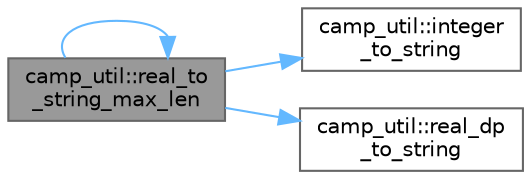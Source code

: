 digraph "camp_util::real_to_string_max_len"
{
 // LATEX_PDF_SIZE
  bgcolor="transparent";
  edge [fontname=Helvetica,fontsize=10,labelfontname=Helvetica,labelfontsize=10];
  node [fontname=Helvetica,fontsize=10,shape=box,height=0.2,width=0.4];
  rankdir="LR";
  Node1 [label="camp_util::real_to\l_string_max_len",height=0.2,width=0.4,color="gray40", fillcolor="grey60", style="filled", fontcolor="black",tooltip="Convert a real to a string format of maximum length."];
  Node1 -> Node2 [color="steelblue1",style="solid"];
  Node2 [label="camp_util::integer\l_to_string",height=0.2,width=0.4,color="grey40", fillcolor="white", style="filled",URL="$namespacecamp__util.html#acd72e4626dcfefffaa08c42cfa7949bc",tooltip="Convert an integer to a string format."];
  Node1 -> Node3 [color="steelblue1",style="solid"];
  Node3 [label="camp_util::real_dp\l_to_string",height=0.2,width=0.4,color="grey40", fillcolor="white", style="filled",URL="$namespacecamp__util.html#a0271943f212c32e76561b36ea2412dd7",tooltip="Convert a double precision real to a string format."];
  Node1 -> Node1 [color="steelblue1",style="solid"];
}
